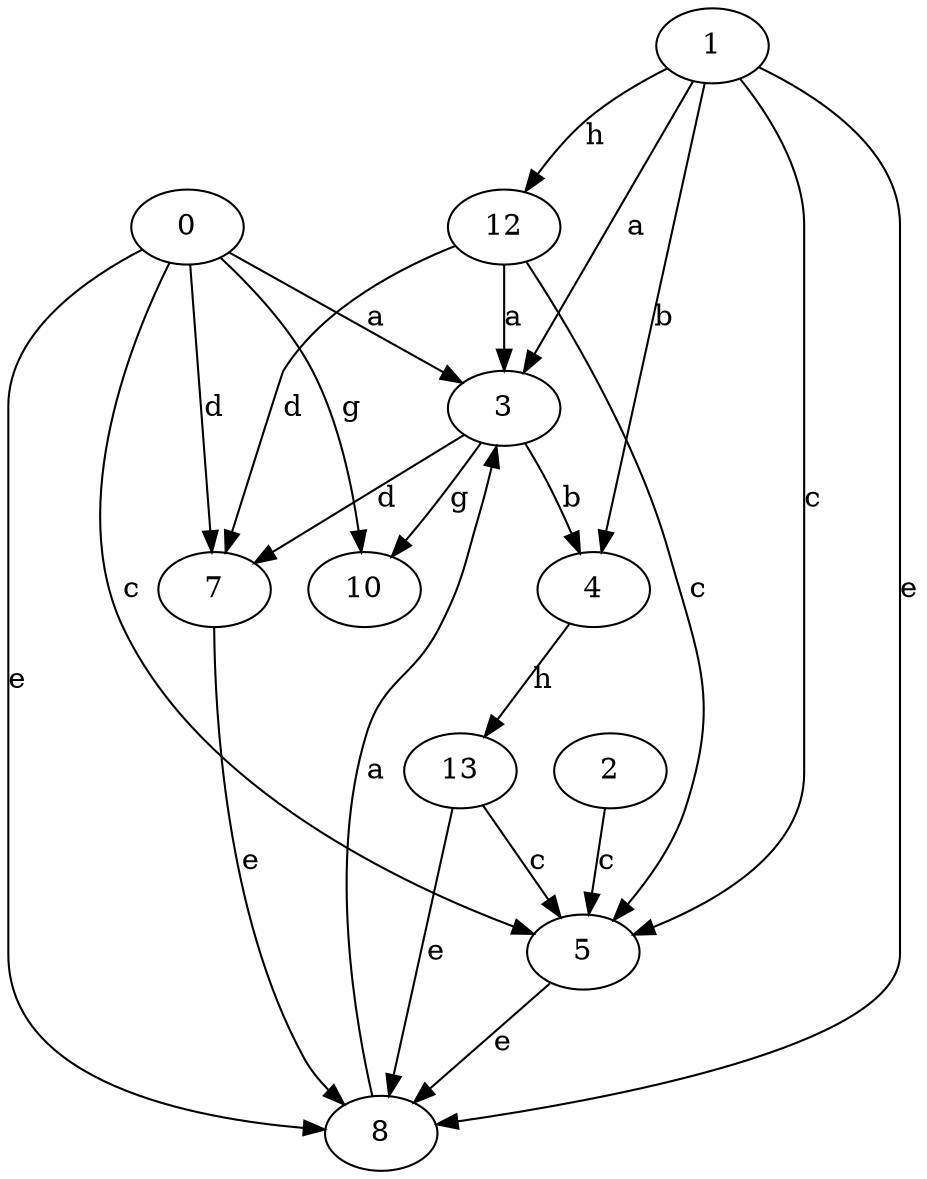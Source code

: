 strict digraph  {
3;
4;
0;
1;
5;
2;
7;
8;
10;
12;
13;
3 -> 4  [label=b];
3 -> 7  [label=d];
3 -> 10  [label=g];
4 -> 13  [label=h];
0 -> 3  [label=a];
0 -> 5  [label=c];
0 -> 7  [label=d];
0 -> 8  [label=e];
0 -> 10  [label=g];
1 -> 3  [label=a];
1 -> 4  [label=b];
1 -> 5  [label=c];
1 -> 8  [label=e];
1 -> 12  [label=h];
5 -> 8  [label=e];
2 -> 5  [label=c];
7 -> 8  [label=e];
8 -> 3  [label=a];
12 -> 3  [label=a];
12 -> 5  [label=c];
12 -> 7  [label=d];
13 -> 5  [label=c];
13 -> 8  [label=e];
}
